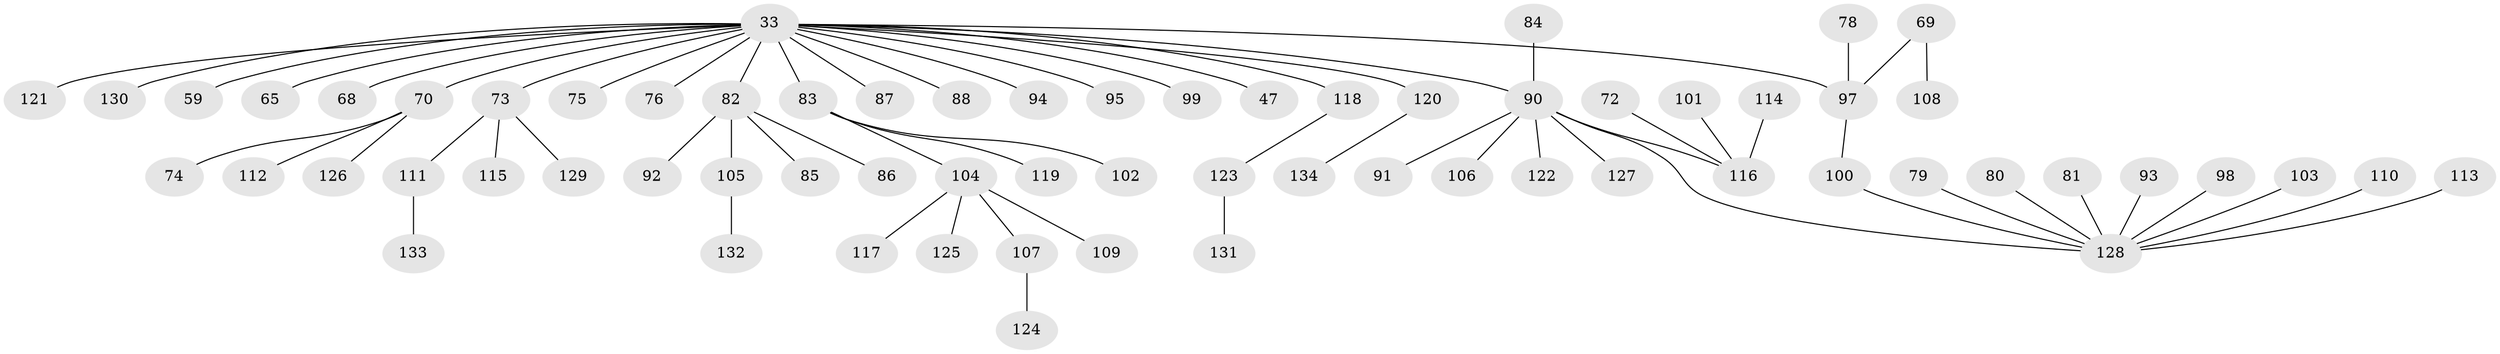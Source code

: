 // original degree distribution, {5: 0.04477611940298507, 4: 0.11194029850746269, 6: 0.007462686567164179, 2: 0.19402985074626866, 1: 0.5373134328358209, 7: 0.014925373134328358, 3: 0.08955223880597014}
// Generated by graph-tools (version 1.1) at 2025/42/03/09/25 04:42:12]
// undirected, 67 vertices, 67 edges
graph export_dot {
graph [start="1"]
  node [color=gray90,style=filled];
  33 [super="+13+5+7+14+20+22"];
  47;
  59;
  65;
  68;
  69;
  70 [super="+43"];
  72;
  73 [super="+6+12+67+71"];
  74 [super="+38"];
  75;
  76;
  78;
  79;
  80;
  81;
  82 [super="+25"];
  83 [super="+64"];
  84;
  85;
  86;
  87 [super="+63"];
  88;
  90 [super="+58+17+26+11+49+60+57+77"];
  91;
  92;
  93;
  94 [super="+54"];
  95 [super="+51"];
  97 [super="+10+41+53"];
  98;
  99;
  100;
  101;
  102;
  103;
  104 [super="+96"];
  105;
  106;
  107;
  108;
  109;
  110;
  111;
  112 [super="+56"];
  113;
  114;
  115;
  116 [super="+15+62+61"];
  117;
  118;
  119;
  120 [super="+27+39"];
  121;
  122;
  123;
  124;
  125;
  126;
  127;
  128 [super="+44+50+89+55+66"];
  129;
  130;
  131;
  132;
  133;
  134;
  33 -- 130;
  33 -- 70 [weight=2];
  33 -- 59;
  33 -- 76;
  33 -- 65;
  33 -- 75;
  33 -- 73;
  33 -- 99;
  33 -- 47;
  33 -- 68;
  33 -- 118;
  33 -- 88;
  33 -- 90;
  33 -- 97;
  33 -- 121;
  33 -- 82;
  33 -- 120;
  33 -- 95;
  33 -- 94;
  33 -- 83;
  33 -- 87;
  69 -- 108;
  69 -- 97;
  70 -- 126;
  70 -- 74;
  70 -- 112;
  72 -- 116;
  73 -- 111;
  73 -- 129;
  73 -- 115;
  78 -- 97;
  79 -- 128;
  80 -- 128;
  81 -- 128;
  82 -- 92;
  82 -- 85;
  82 -- 86;
  82 -- 105;
  83 -- 102;
  83 -- 119;
  83 -- 104;
  84 -- 90;
  90 -- 122;
  90 -- 106;
  90 -- 116;
  90 -- 127;
  90 -- 128;
  90 -- 91;
  93 -- 128;
  97 -- 100;
  98 -- 128;
  100 -- 128;
  101 -- 116;
  103 -- 128;
  104 -- 117;
  104 -- 125;
  104 -- 109;
  104 -- 107;
  105 -- 132;
  107 -- 124;
  110 -- 128;
  111 -- 133;
  113 -- 128;
  114 -- 116;
  118 -- 123;
  120 -- 134;
  123 -- 131;
}
